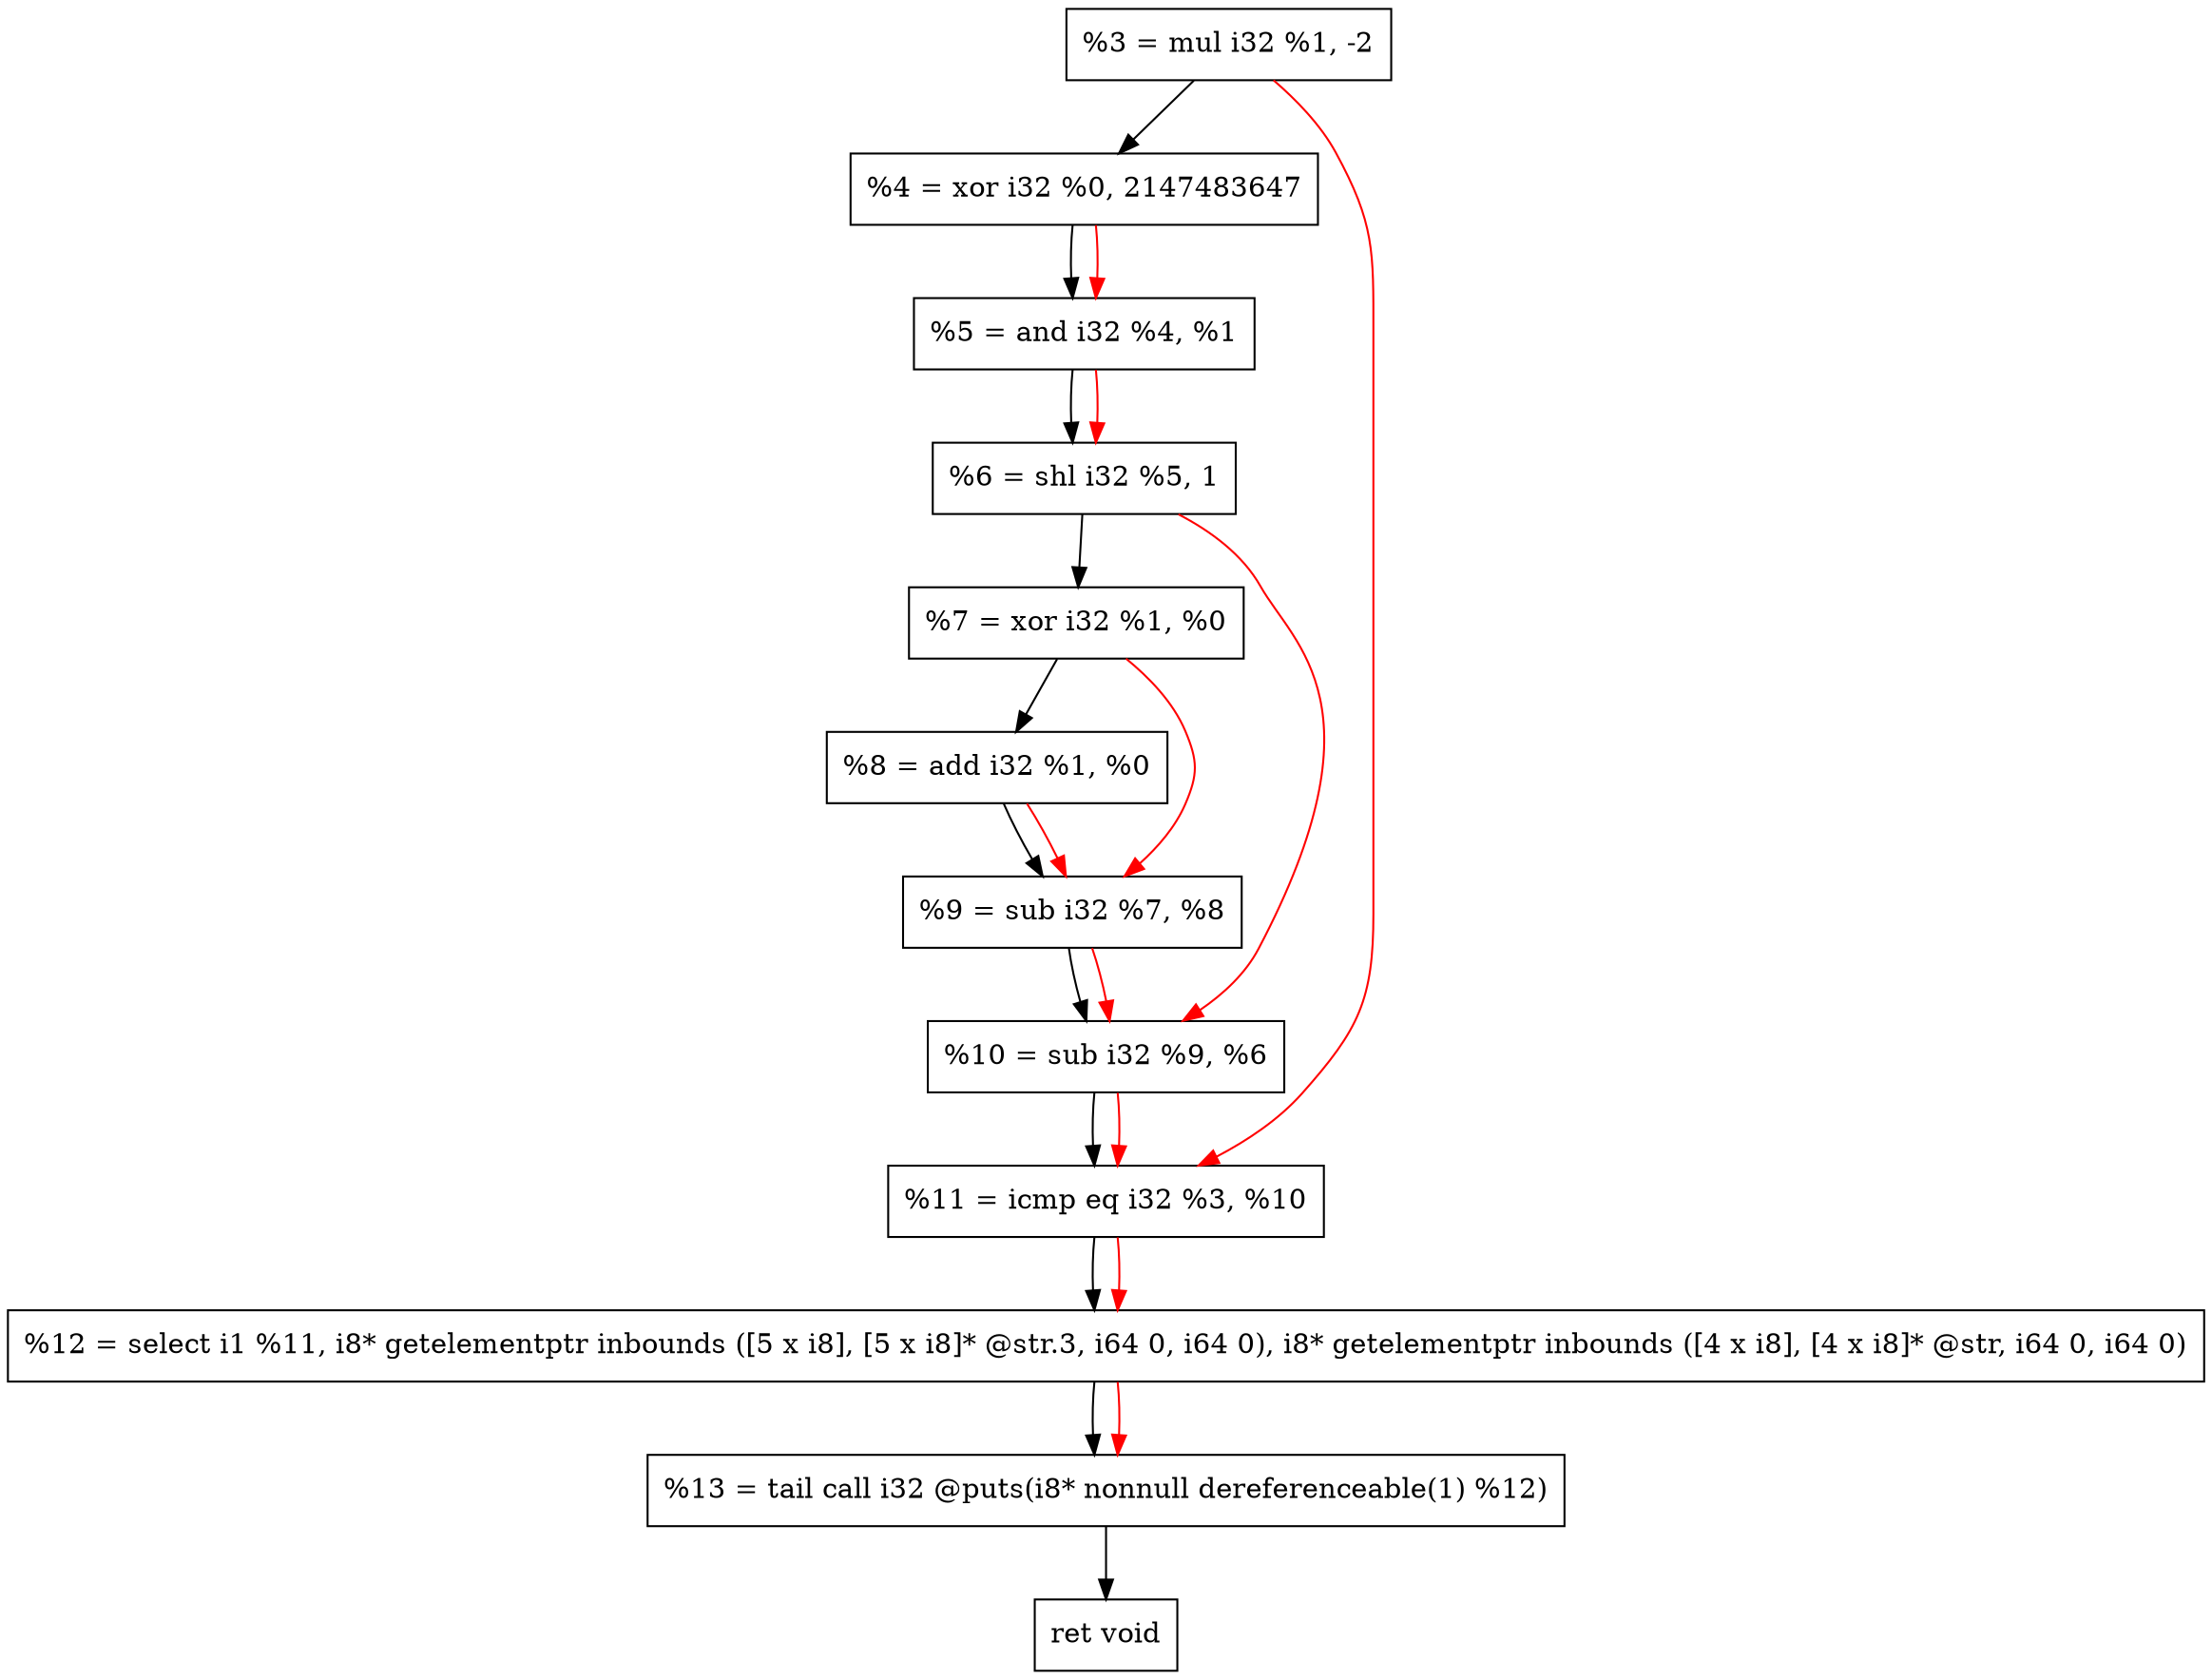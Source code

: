 digraph "DFG for'crackme' function" {
	Node0x1e4e8c0[shape=record, label="  %3 = mul i32 %1, -2"];
	Node0x1e4e960[shape=record, label="  %4 = xor i32 %0, 2147483647"];
	Node0x1e4ea20[shape=record, label="  %5 = and i32 %4, %1"];
	Node0x1e4ea90[shape=record, label="  %6 = shl i32 %5, 1"];
	Node0x1e4eb00[shape=record, label="  %7 = xor i32 %1, %0"];
	Node0x1e4eb70[shape=record, label="  %8 = add i32 %1, %0"];
	Node0x1e4ebe0[shape=record, label="  %9 = sub i32 %7, %8"];
	Node0x1e4ec50[shape=record, label="  %10 = sub i32 %9, %6"];
	Node0x1e4ecc0[shape=record, label="  %11 = icmp eq i32 %3, %10"];
	Node0x1def388[shape=record, label="  %12 = select i1 %11, i8* getelementptr inbounds ([5 x i8], [5 x i8]* @str.3, i64 0, i64 0), i8* getelementptr inbounds ([4 x i8], [4 x i8]* @str, i64 0, i64 0)"];
	Node0x1e4f160[shape=record, label="  %13 = tail call i32 @puts(i8* nonnull dereferenceable(1) %12)"];
	Node0x1e4f1b0[shape=record, label="  ret void"];
	Node0x1e4e8c0 -> Node0x1e4e960;
	Node0x1e4e960 -> Node0x1e4ea20;
	Node0x1e4ea20 -> Node0x1e4ea90;
	Node0x1e4ea90 -> Node0x1e4eb00;
	Node0x1e4eb00 -> Node0x1e4eb70;
	Node0x1e4eb70 -> Node0x1e4ebe0;
	Node0x1e4ebe0 -> Node0x1e4ec50;
	Node0x1e4ec50 -> Node0x1e4ecc0;
	Node0x1e4ecc0 -> Node0x1def388;
	Node0x1def388 -> Node0x1e4f160;
	Node0x1e4f160 -> Node0x1e4f1b0;
edge [color=red]
	Node0x1e4e960 -> Node0x1e4ea20;
	Node0x1e4ea20 -> Node0x1e4ea90;
	Node0x1e4eb00 -> Node0x1e4ebe0;
	Node0x1e4eb70 -> Node0x1e4ebe0;
	Node0x1e4ebe0 -> Node0x1e4ec50;
	Node0x1e4ea90 -> Node0x1e4ec50;
	Node0x1e4e8c0 -> Node0x1e4ecc0;
	Node0x1e4ec50 -> Node0x1e4ecc0;
	Node0x1e4ecc0 -> Node0x1def388;
	Node0x1def388 -> Node0x1e4f160;
}

